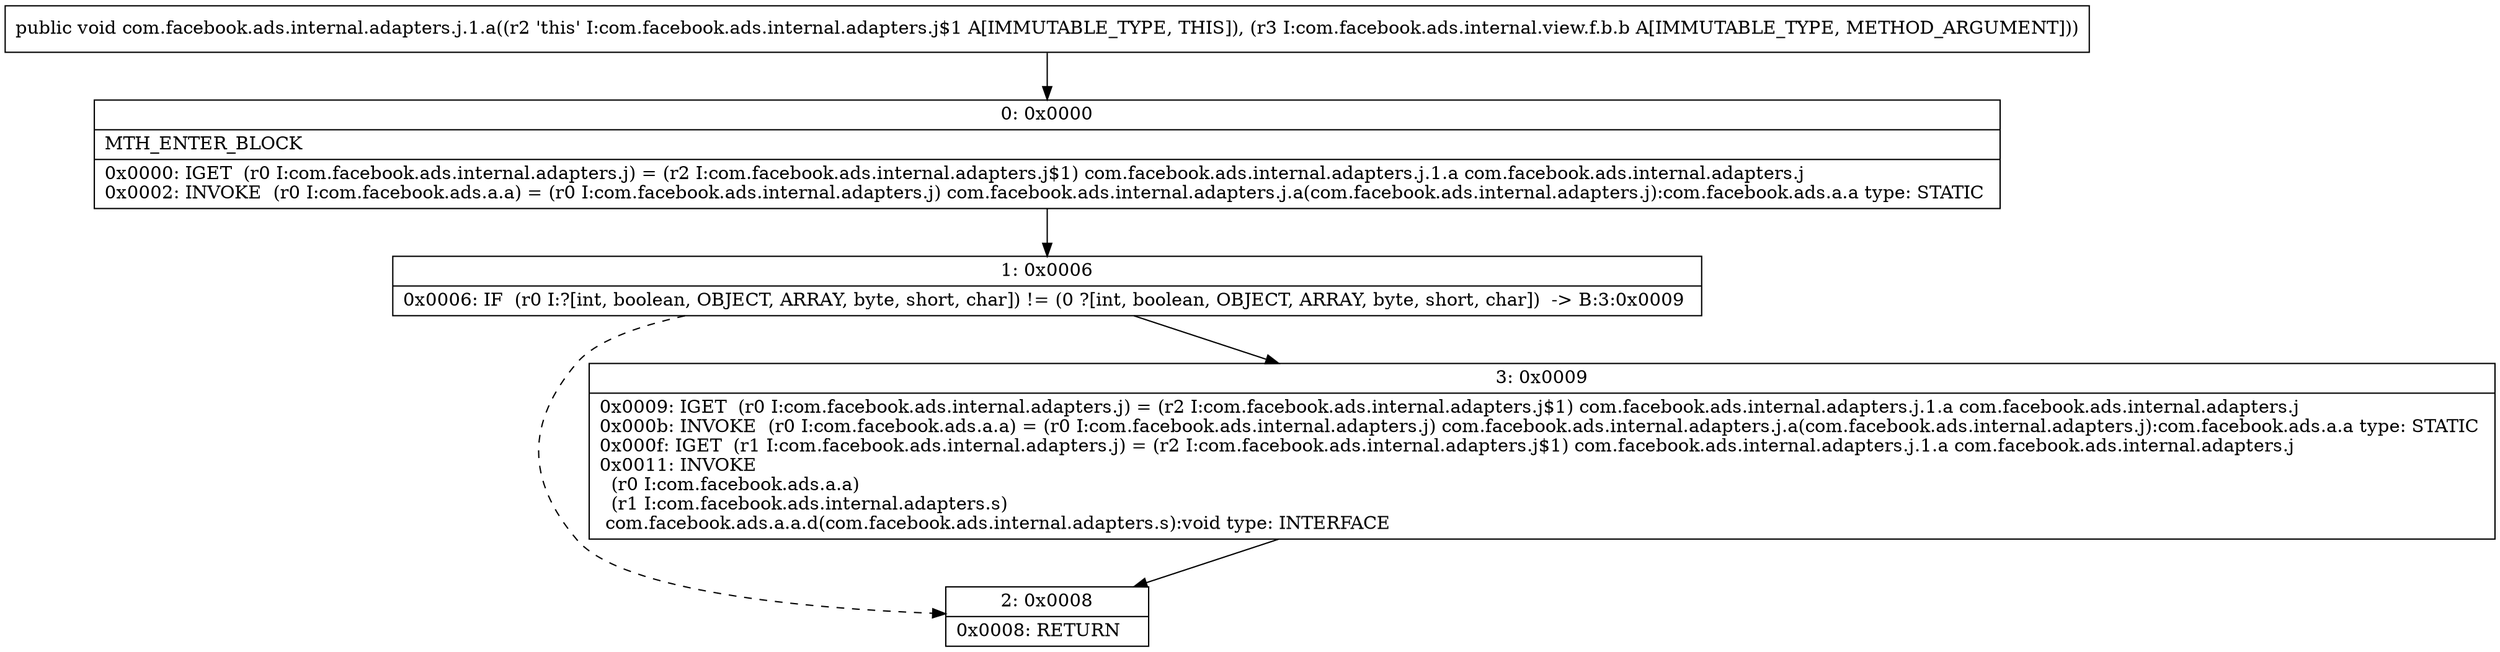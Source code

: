 digraph "CFG forcom.facebook.ads.internal.adapters.j.1.a(Lcom\/facebook\/ads\/internal\/view\/f\/b\/b;)V" {
Node_0 [shape=record,label="{0\:\ 0x0000|MTH_ENTER_BLOCK\l|0x0000: IGET  (r0 I:com.facebook.ads.internal.adapters.j) = (r2 I:com.facebook.ads.internal.adapters.j$1) com.facebook.ads.internal.adapters.j.1.a com.facebook.ads.internal.adapters.j \l0x0002: INVOKE  (r0 I:com.facebook.ads.a.a) = (r0 I:com.facebook.ads.internal.adapters.j) com.facebook.ads.internal.adapters.j.a(com.facebook.ads.internal.adapters.j):com.facebook.ads.a.a type: STATIC \l}"];
Node_1 [shape=record,label="{1\:\ 0x0006|0x0006: IF  (r0 I:?[int, boolean, OBJECT, ARRAY, byte, short, char]) != (0 ?[int, boolean, OBJECT, ARRAY, byte, short, char])  \-\> B:3:0x0009 \l}"];
Node_2 [shape=record,label="{2\:\ 0x0008|0x0008: RETURN   \l}"];
Node_3 [shape=record,label="{3\:\ 0x0009|0x0009: IGET  (r0 I:com.facebook.ads.internal.adapters.j) = (r2 I:com.facebook.ads.internal.adapters.j$1) com.facebook.ads.internal.adapters.j.1.a com.facebook.ads.internal.adapters.j \l0x000b: INVOKE  (r0 I:com.facebook.ads.a.a) = (r0 I:com.facebook.ads.internal.adapters.j) com.facebook.ads.internal.adapters.j.a(com.facebook.ads.internal.adapters.j):com.facebook.ads.a.a type: STATIC \l0x000f: IGET  (r1 I:com.facebook.ads.internal.adapters.j) = (r2 I:com.facebook.ads.internal.adapters.j$1) com.facebook.ads.internal.adapters.j.1.a com.facebook.ads.internal.adapters.j \l0x0011: INVOKE  \l  (r0 I:com.facebook.ads.a.a)\l  (r1 I:com.facebook.ads.internal.adapters.s)\l com.facebook.ads.a.a.d(com.facebook.ads.internal.adapters.s):void type: INTERFACE \l}"];
MethodNode[shape=record,label="{public void com.facebook.ads.internal.adapters.j.1.a((r2 'this' I:com.facebook.ads.internal.adapters.j$1 A[IMMUTABLE_TYPE, THIS]), (r3 I:com.facebook.ads.internal.view.f.b.b A[IMMUTABLE_TYPE, METHOD_ARGUMENT])) }"];
MethodNode -> Node_0;
Node_0 -> Node_1;
Node_1 -> Node_2[style=dashed];
Node_1 -> Node_3;
Node_3 -> Node_2;
}

